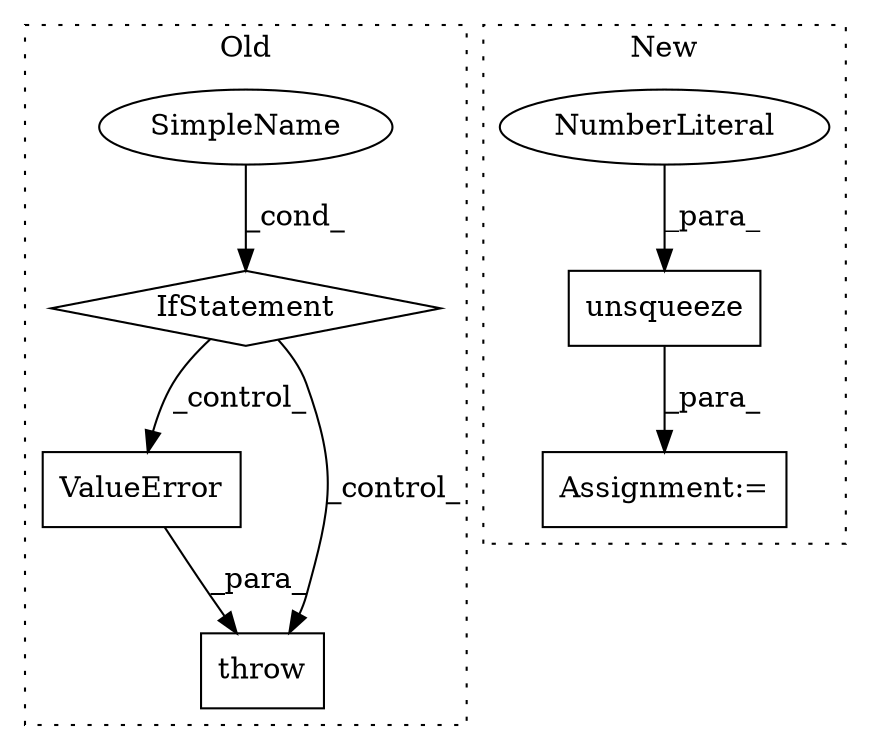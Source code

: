 digraph G {
subgraph cluster0 {
1 [label="ValueError" a="32" s="1934,1997" l="11,1" shape="box"];
3 [label="IfStatement" a="25" s="1903,1918" l="4,2" shape="diamond"];
4 [label="SimpleName" a="42" s="" l="" shape="ellipse"];
5 [label="throw" a="53" s="1928" l="6" shape="box"];
label = "Old";
style="dotted";
}
subgraph cluster1 {
2 [label="unsqueeze" a="32" s="2286,2297" l="10,1" shape="box"];
6 [label="Assignment:=" a="7" s="2370" l="1" shape="box"];
7 [label="NumberLiteral" a="34" s="2296" l="1" shape="ellipse"];
label = "New";
style="dotted";
}
1 -> 5 [label="_para_"];
2 -> 6 [label="_para_"];
3 -> 1 [label="_control_"];
3 -> 5 [label="_control_"];
4 -> 3 [label="_cond_"];
7 -> 2 [label="_para_"];
}